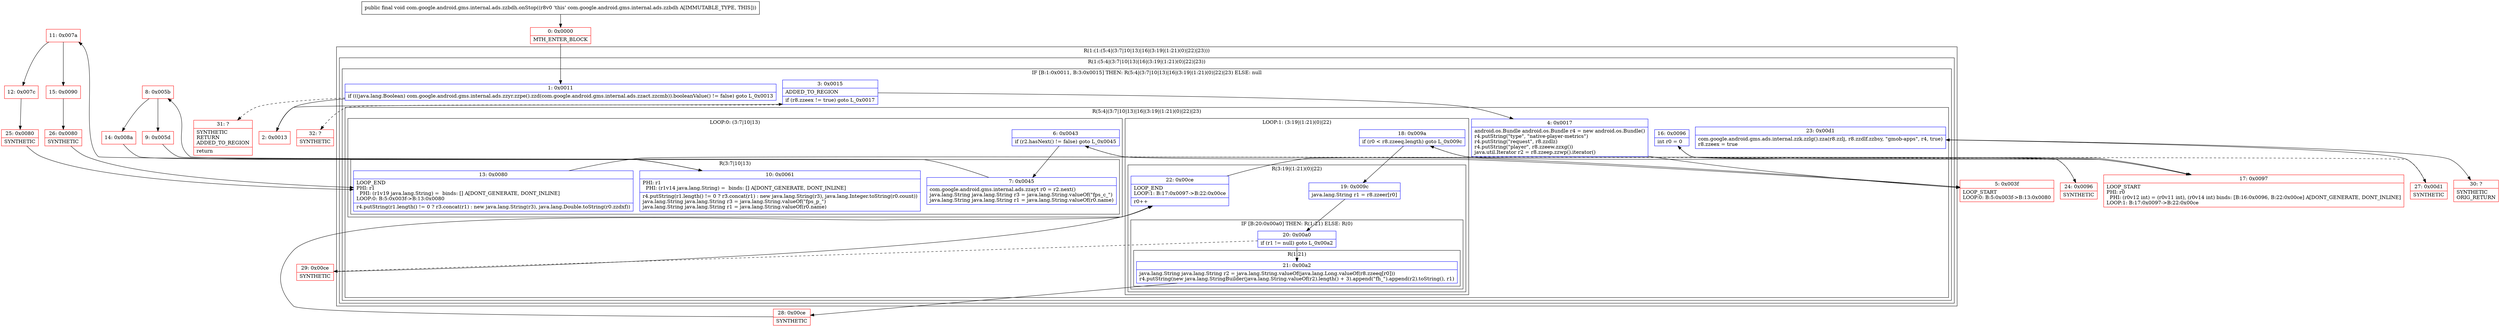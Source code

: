 digraph "CFG forcom.google.android.gms.internal.ads.zzbdh.onStop()V" {
subgraph cluster_Region_626624915 {
label = "R(1:(1:(5:4|(3:7|10|13)|16|(3:19|(1:21)(0)|22)|23)))";
node [shape=record,color=blue];
subgraph cluster_Region_635612940 {
label = "R(1:(5:4|(3:7|10|13)|16|(3:19|(1:21)(0)|22)|23))";
node [shape=record,color=blue];
subgraph cluster_IfRegion_1972477892 {
label = "IF [B:1:0x0011, B:3:0x0015] THEN: R(5:4|(3:7|10|13)|16|(3:19|(1:21)(0)|22)|23) ELSE: null";
node [shape=record,color=blue];
Node_1 [shape=record,label="{1\:\ 0x0011|if (((java.lang.Boolean) com.google.android.gms.internal.ads.zzyr.zzpe().zzd(com.google.android.gms.internal.ads.zzact.zzcmb)).booleanValue() != false) goto L_0x0013\l}"];
Node_3 [shape=record,label="{3\:\ 0x0015|ADDED_TO_REGION\l|if (r8.zzeex != true) goto L_0x0017\l}"];
subgraph cluster_Region_591034563 {
label = "R(5:4|(3:7|10|13)|16|(3:19|(1:21)(0)|22)|23)";
node [shape=record,color=blue];
Node_4 [shape=record,label="{4\:\ 0x0017|android.os.Bundle android.os.Bundle r4 = new android.os.Bundle()\lr4.putString(\"type\", \"native\-player\-metrics\")\lr4.putString(\"request\", r8.zzdlz)\lr4.putString(\"player\", r8.zzeew.zzxg())\ljava.util.Iterator r2 = r8.zzeep.zzwp().iterator()\l}"];
subgraph cluster_LoopRegion_1551258621 {
label = "LOOP:0: (3:7|10|13)";
node [shape=record,color=blue];
Node_6 [shape=record,label="{6\:\ 0x0043|if (r2.hasNext() != false) goto L_0x0045\l}"];
subgraph cluster_Region_996867242 {
label = "R(3:7|10|13)";
node [shape=record,color=blue];
Node_7 [shape=record,label="{7\:\ 0x0045|com.google.android.gms.internal.ads.zzayt r0 = r2.next()\ljava.lang.String java.lang.String r3 = java.lang.String.valueOf(\"fps_c_\")\ljava.lang.String java.lang.String r1 = java.lang.String.valueOf(r0.name)\l}"];
Node_10 [shape=record,label="{10\:\ 0x0061|PHI: r1 \l  PHI: (r1v14 java.lang.String) =  binds: [] A[DONT_GENERATE, DONT_INLINE]\l|r4.putString(r1.length() != 0 ? r3.concat(r1) : new java.lang.String(r3), java.lang.Integer.toString(r0.count))\ljava.lang.String java.lang.String r3 = java.lang.String.valueOf(\"fps_p_\")\ljava.lang.String java.lang.String r1 = java.lang.String.valueOf(r0.name)\l}"];
Node_13 [shape=record,label="{13\:\ 0x0080|LOOP_END\lPHI: r1 \l  PHI: (r1v19 java.lang.String) =  binds: [] A[DONT_GENERATE, DONT_INLINE]\lLOOP:0: B:5:0x003f\-\>B:13:0x0080\l|r4.putString(r1.length() != 0 ? r3.concat(r1) : new java.lang.String(r3), java.lang.Double.toString(r0.zzdxf))\l}"];
}
}
Node_16 [shape=record,label="{16\:\ 0x0096|int r0 = 0\l}"];
subgraph cluster_LoopRegion_2044443786 {
label = "LOOP:1: (3:19|(1:21)(0)|22)";
node [shape=record,color=blue];
Node_18 [shape=record,label="{18\:\ 0x009a|if (r0 \< r8.zzeeq.length) goto L_0x009c\l}"];
subgraph cluster_Region_165097234 {
label = "R(3:19|(1:21)(0)|22)";
node [shape=record,color=blue];
Node_19 [shape=record,label="{19\:\ 0x009c|java.lang.String r1 = r8.zzeer[r0]\l}"];
subgraph cluster_IfRegion_1697914158 {
label = "IF [B:20:0x00a0] THEN: R(1:21) ELSE: R(0)";
node [shape=record,color=blue];
Node_20 [shape=record,label="{20\:\ 0x00a0|if (r1 != null) goto L_0x00a2\l}"];
subgraph cluster_Region_940075816 {
label = "R(1:21)";
node [shape=record,color=blue];
Node_21 [shape=record,label="{21\:\ 0x00a2|java.lang.String java.lang.String r2 = java.lang.String.valueOf(java.lang.Long.valueOf(r8.zzeeq[r0]))\lr4.putString(new java.lang.StringBuilder(java.lang.String.valueOf(r2).length() + 3).append(\"fh_\").append(r2).toString(), r1)\l}"];
}
subgraph cluster_Region_889867505 {
label = "R(0)";
node [shape=record,color=blue];
}
}
Node_22 [shape=record,label="{22\:\ 0x00ce|LOOP_END\lLOOP:1: B:17:0x0097\-\>B:22:0x00ce\l|r0++\l}"];
}
}
Node_23 [shape=record,label="{23\:\ 0x00d1|com.google.android.gms.ads.internal.zzk.zzlg().zza(r8.zzlj, r8.zzdlf.zzbsy, \"gmob\-apps\", r4, true)\lr8.zzeex = true\l}"];
}
}
}
}
Node_0 [shape=record,color=red,label="{0\:\ 0x0000|MTH_ENTER_BLOCK\l}"];
Node_2 [shape=record,color=red,label="{2\:\ 0x0013}"];
Node_5 [shape=record,color=red,label="{5\:\ 0x003f|LOOP_START\lLOOP:0: B:5:0x003f\-\>B:13:0x0080\l}"];
Node_8 [shape=record,color=red,label="{8\:\ 0x005b}"];
Node_9 [shape=record,color=red,label="{9\:\ 0x005d}"];
Node_11 [shape=record,color=red,label="{11\:\ 0x007a}"];
Node_12 [shape=record,color=red,label="{12\:\ 0x007c}"];
Node_14 [shape=record,color=red,label="{14\:\ 0x008a}"];
Node_15 [shape=record,color=red,label="{15\:\ 0x0090}"];
Node_17 [shape=record,color=red,label="{17\:\ 0x0097|LOOP_START\lPHI: r0 \l  PHI: (r0v12 int) = (r0v11 int), (r0v14 int) binds: [B:16:0x0096, B:22:0x00ce] A[DONT_GENERATE, DONT_INLINE]\lLOOP:1: B:17:0x0097\-\>B:22:0x00ce\l}"];
Node_24 [shape=record,color=red,label="{24\:\ 0x0096|SYNTHETIC\l}"];
Node_25 [shape=record,color=red,label="{25\:\ 0x0080|SYNTHETIC\l}"];
Node_26 [shape=record,color=red,label="{26\:\ 0x0080|SYNTHETIC\l}"];
Node_27 [shape=record,color=red,label="{27\:\ 0x00d1|SYNTHETIC\l}"];
Node_28 [shape=record,color=red,label="{28\:\ 0x00ce|SYNTHETIC\l}"];
Node_29 [shape=record,color=red,label="{29\:\ 0x00ce|SYNTHETIC\l}"];
Node_30 [shape=record,color=red,label="{30\:\ ?|SYNTHETIC\lORIG_RETURN\l}"];
Node_31 [shape=record,color=red,label="{31\:\ ?|SYNTHETIC\lRETURN\lADDED_TO_REGION\l|return\l}"];
Node_32 [shape=record,color=red,label="{32\:\ ?|SYNTHETIC\l}"];
MethodNode[shape=record,label="{public final void com.google.android.gms.internal.ads.zzbdh.onStop((r8v0 'this' com.google.android.gms.internal.ads.zzbdh A[IMMUTABLE_TYPE, THIS])) }"];
MethodNode -> Node_0;
Node_1 -> Node_2;
Node_1 -> Node_31[style=dashed];
Node_3 -> Node_4;
Node_3 -> Node_32[style=dashed];
Node_4 -> Node_5;
Node_6 -> Node_7;
Node_6 -> Node_24[style=dashed];
Node_7 -> Node_8;
Node_10 -> Node_11;
Node_13 -> Node_5;
Node_16 -> Node_17;
Node_18 -> Node_19;
Node_18 -> Node_27[style=dashed];
Node_19 -> Node_20;
Node_20 -> Node_21;
Node_20 -> Node_29[style=dashed];
Node_21 -> Node_28;
Node_22 -> Node_17;
Node_23 -> Node_30;
Node_0 -> Node_1;
Node_2 -> Node_3;
Node_5 -> Node_6;
Node_8 -> Node_9;
Node_8 -> Node_14;
Node_9 -> Node_10;
Node_11 -> Node_12;
Node_11 -> Node_15;
Node_12 -> Node_25;
Node_14 -> Node_10;
Node_15 -> Node_26;
Node_17 -> Node_18;
Node_24 -> Node_16;
Node_25 -> Node_13;
Node_26 -> Node_13;
Node_27 -> Node_23;
Node_28 -> Node_22;
Node_29 -> Node_22;
}

